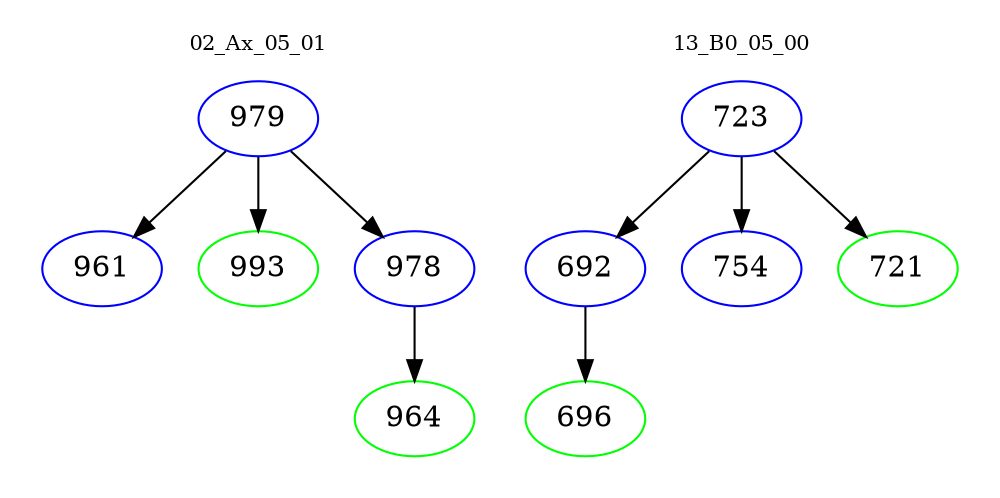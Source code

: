 digraph{
subgraph cluster_0 {
color = white
label = "02_Ax_05_01";
fontsize=10;
T0_979 [label="979", color="blue"]
T0_979 -> T0_961 [color="black"]
T0_961 [label="961", color="blue"]
T0_979 -> T0_993 [color="black"]
T0_993 [label="993", color="green"]
T0_979 -> T0_978 [color="black"]
T0_978 [label="978", color="blue"]
T0_978 -> T0_964 [color="black"]
T0_964 [label="964", color="green"]
}
subgraph cluster_1 {
color = white
label = "13_B0_05_00";
fontsize=10;
T1_723 [label="723", color="blue"]
T1_723 -> T1_692 [color="black"]
T1_692 [label="692", color="blue"]
T1_692 -> T1_696 [color="black"]
T1_696 [label="696", color="green"]
T1_723 -> T1_754 [color="black"]
T1_754 [label="754", color="blue"]
T1_723 -> T1_721 [color="black"]
T1_721 [label="721", color="green"]
}
}
